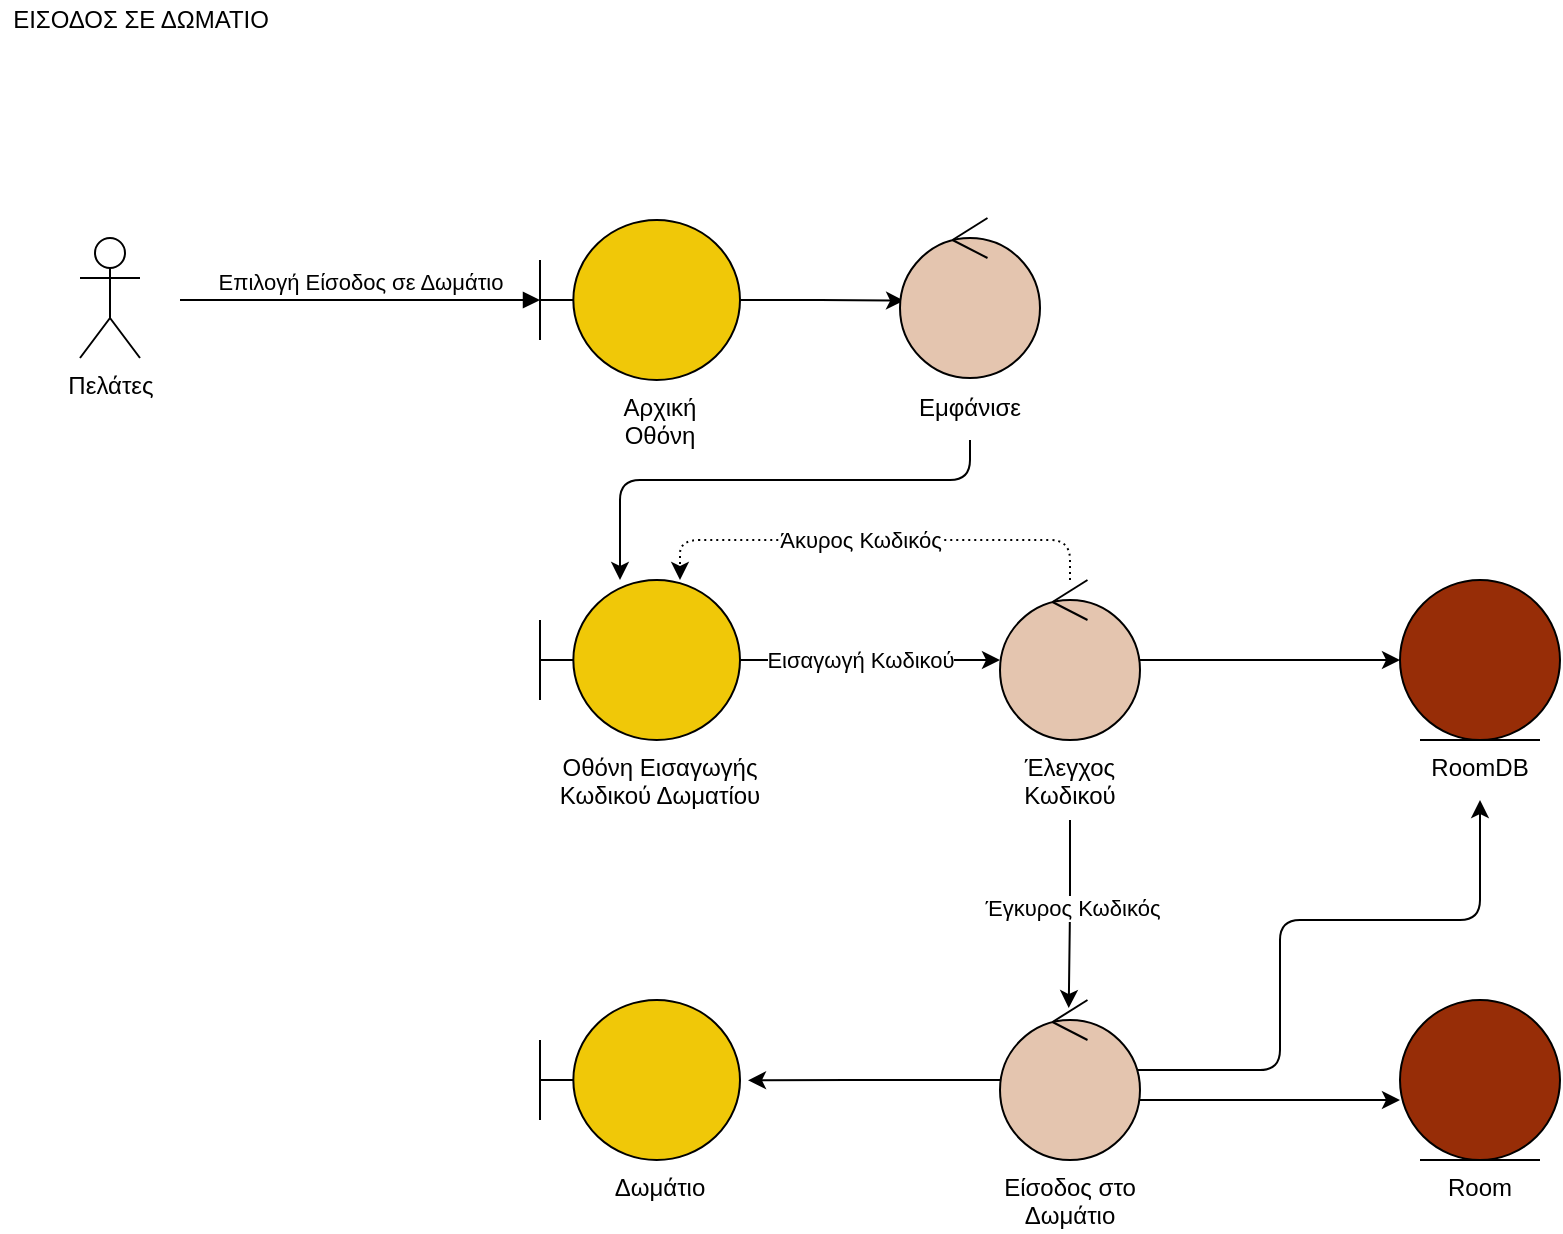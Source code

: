 <mxfile version="18.0.6" type="device"><diagram id="_NEF_zK0TXl3RWh3A6Ux" name="Page-1"><mxGraphModel dx="796" dy="584" grid="1" gridSize="10" guides="1" tooltips="1" connect="1" arrows="1" fold="1" page="1" pageScale="1" pageWidth="850" pageHeight="1100" math="0" shadow="0"><root><mxCell id="0"/><mxCell id="1" parent="0"/><mxCell id="GDVjwKHBdUetnvcOr6IY-35" value="Πελάτες" style="shape=umlActor;verticalLabelPosition=bottom;verticalAlign=top;html=1;" parent="1" vertex="1"><mxGeometry x="100" y="229" width="30" height="60" as="geometry"/></mxCell><mxCell id="GDVjwKHBdUetnvcOr6IY-36" value="ΕΙΣΟΔΟΣ ΣΕ ΔΩΜΑΤΙΟ" style="text;html=1;align=center;verticalAlign=middle;resizable=0;points=[];autosize=1;strokeColor=none;fillColor=none;" parent="1" vertex="1"><mxGeometry x="60" y="110" width="140" height="20" as="geometry"/></mxCell><mxCell id="8a_XrAeYaxQ2gmAIjx6p-5" style="edgeStyle=orthogonalEdgeStyle;rounded=0;orthogonalLoop=1;jettySize=auto;html=1;" edge="1" parent="1" source="GDVjwKHBdUetnvcOr6IY-37" target="8a_XrAeYaxQ2gmAIjx6p-4"><mxGeometry relative="1" as="geometry"/></mxCell><mxCell id="8a_XrAeYaxQ2gmAIjx6p-13" value="Εισαγωγή Κωδικού" style="edgeLabel;html=1;align=center;verticalAlign=middle;resizable=0;points=[];" vertex="1" connectable="0" parent="8a_XrAeYaxQ2gmAIjx6p-5"><mxGeometry x="-0.169" y="1" relative="1" as="geometry"><mxPoint x="6" y="1" as="offset"/></mxGeometry></mxCell><mxCell id="GDVjwKHBdUetnvcOr6IY-37" value="" style="shape=umlBoundary;whiteSpace=wrap;html=1;fillColor=#F0C808;" parent="1" vertex="1"><mxGeometry x="330" y="400" width="100" height="80" as="geometry"/></mxCell><mxCell id="GDVjwKHBdUetnvcOr6IY-38" value="Επιλογή Είσοδος σε Δωμάτιο" style="html=1;verticalAlign=bottom;endArrow=block;rounded=0;" parent="1" target="GDVjwKHBdUetnvcOr6IY-40" edge="1"><mxGeometry width="80" relative="1" as="geometry"><mxPoint x="150" y="260" as="sourcePoint"/><mxPoint x="380" y="260" as="targetPoint"/></mxGeometry></mxCell><mxCell id="GDVjwKHBdUetnvcOr6IY-39" style="edgeStyle=orthogonalEdgeStyle;rounded=0;orthogonalLoop=1;jettySize=auto;html=1;entryX=0.029;entryY=0.517;entryDx=0;entryDy=0;entryPerimeter=0;" parent="1" source="GDVjwKHBdUetnvcOr6IY-40" target="GDVjwKHBdUetnvcOr6IY-42" edge="1"><mxGeometry relative="1" as="geometry"/></mxCell><mxCell id="GDVjwKHBdUetnvcOr6IY-40" value="" style="shape=umlBoundary;whiteSpace=wrap;html=1;fillColor=#F0C808;" parent="1" vertex="1"><mxGeometry x="330" y="220" width="100" height="80" as="geometry"/></mxCell><mxCell id="GDVjwKHBdUetnvcOr6IY-41" style="edgeStyle=orthogonalEdgeStyle;rounded=1;orthogonalLoop=1;jettySize=auto;html=1;exitX=0.5;exitY=1;exitDx=0;exitDy=0;" parent="1" source="GDVjwKHBdUetnvcOr6IY-55" target="GDVjwKHBdUetnvcOr6IY-37" edge="1"><mxGeometry relative="1" as="geometry"><Array as="points"><mxPoint x="545" y="350"/><mxPoint x="370" y="350"/></Array></mxGeometry></mxCell><mxCell id="GDVjwKHBdUetnvcOr6IY-42" value="" style="ellipse;shape=umlControl;whiteSpace=wrap;html=1;fillColor=#E4C5AF;" parent="1" vertex="1"><mxGeometry x="510" y="219" width="70" height="80" as="geometry"/></mxCell><mxCell id="GDVjwKHBdUetnvcOr6IY-49" value="" style="shape=umlBoundary;whiteSpace=wrap;html=1;fillColor=#F0C808;" parent="1" vertex="1"><mxGeometry x="330" y="610" width="100" height="80" as="geometry"/></mxCell><mxCell id="GDVjwKHBdUetnvcOr6IY-54" value="&lt;meta charset=&quot;utf-8&quot;&gt;&lt;span style=&quot;font-family: helvetica; font-size: 12px; font-style: normal; font-weight: 400; letter-spacing: normal; text-indent: 0px; text-transform: none; word-spacing: 0px; display: inline; float: none;&quot;&gt;Αρχική&lt;/span&gt;&lt;br style=&quot;font-family: helvetica; font-size: 12px; font-style: normal; font-weight: 400; letter-spacing: normal; text-indent: 0px; text-transform: none; word-spacing: 0px;&quot;&gt;&lt;span style=&quot;font-family: helvetica; font-size: 12px; font-style: normal; font-weight: 400; letter-spacing: normal; text-indent: 0px; text-transform: none; word-spacing: 0px; display: inline; float: none;&quot;&gt;Οθόνη&lt;/span&gt;" style="text;whiteSpace=wrap;html=1;align=center;labelBackgroundColor=none;fontColor=default;" parent="1" vertex="1"><mxGeometry x="355" y="300" width="70" height="40" as="geometry"/></mxCell><mxCell id="GDVjwKHBdUetnvcOr6IY-55" value="&lt;meta charset=&quot;utf-8&quot;&gt;&lt;span style=&quot;font-family: helvetica; font-size: 12px; font-style: normal; font-weight: 400; letter-spacing: normal; text-indent: 0px; text-transform: none; word-spacing: 0px; display: inline; float: none;&quot;&gt;Εμφάνισε&lt;/span&gt;" style="text;whiteSpace=wrap;html=1;align=center;labelBackgroundColor=none;fontColor=default;" parent="1" vertex="1"><mxGeometry x="505" y="300" width="80" height="30" as="geometry"/></mxCell><mxCell id="GDVjwKHBdUetnvcOr6IY-56" value="&lt;span style=&quot;font-family: helvetica; font-size: 12px; font-style: normal; font-weight: 400; letter-spacing: normal; text-indent: 0px; text-transform: none; word-spacing: 0px; display: inline; float: none;&quot;&gt;Οθόνη Εισαγωγής &lt;br&gt;Κωδικού Δωματίου&lt;/span&gt;" style="text;whiteSpace=wrap;html=1;align=center;labelBackgroundColor=none;fontColor=default;" parent="1" vertex="1"><mxGeometry x="270" y="480" width="240" height="40" as="geometry"/></mxCell><mxCell id="GDVjwKHBdUetnvcOr6IY-58" value="&lt;meta charset=&quot;utf-8&quot;&gt;&lt;span style=&quot;font-family: helvetica; font-size: 12px; font-style: normal; font-weight: 400; letter-spacing: normal; text-indent: 0px; text-transform: none; word-spacing: 0px; display: inline; float: none;&quot;&gt;Δωμάτιο&lt;/span&gt;" style="text;whiteSpace=wrap;html=1;align=center;labelBackgroundColor=none;fontColor=default;" parent="1" vertex="1"><mxGeometry x="355" y="690" width="70" height="30" as="geometry"/></mxCell><mxCell id="8a_XrAeYaxQ2gmAIjx6p-3" value="" style="group" vertex="1" connectable="0" parent="1"><mxGeometry x="760" y="400" width="80" height="110" as="geometry"/></mxCell><mxCell id="GDVjwKHBdUetnvcOr6IY-61" value="&lt;font face=&quot;helvetica&quot;&gt;RoomDB&lt;br&gt;&lt;/font&gt;" style="text;whiteSpace=wrap;html=1;align=center;labelBackgroundColor=none;fontColor=default;" parent="8a_XrAeYaxQ2gmAIjx6p-3" vertex="1"><mxGeometry y="80" width="80" height="30" as="geometry"/></mxCell><mxCell id="GDVjwKHBdUetnvcOr6IY-63" value="" style="ellipse;shape=umlEntity;whiteSpace=wrap;html=1;fillColor=#972D07;" parent="8a_XrAeYaxQ2gmAIjx6p-3" vertex="1"><mxGeometry width="80" height="80" as="geometry"/></mxCell><mxCell id="8a_XrAeYaxQ2gmAIjx6p-10" style="edgeStyle=orthogonalEdgeStyle;rounded=0;orthogonalLoop=1;jettySize=auto;html=1;entryX=0;entryY=0.5;entryDx=0;entryDy=0;" edge="1" parent="1" source="8a_XrAeYaxQ2gmAIjx6p-4" target="GDVjwKHBdUetnvcOr6IY-63"><mxGeometry relative="1" as="geometry"/></mxCell><mxCell id="8a_XrAeYaxQ2gmAIjx6p-11" style="edgeStyle=orthogonalEdgeStyle;rounded=1;orthogonalLoop=1;jettySize=auto;html=1;entryX=0.7;entryY=0;entryDx=0;entryDy=0;entryPerimeter=0;dashed=1;dashPattern=1 2;" edge="1" parent="1" source="8a_XrAeYaxQ2gmAIjx6p-4" target="GDVjwKHBdUetnvcOr6IY-37"><mxGeometry relative="1" as="geometry"><Array as="points"><mxPoint x="595" y="380"/><mxPoint x="400" y="380"/></Array></mxGeometry></mxCell><mxCell id="8a_XrAeYaxQ2gmAIjx6p-12" value="Άκυρος Κωδικός" style="edgeLabel;html=1;align=center;verticalAlign=middle;resizable=0;points=[];" vertex="1" connectable="0" parent="8a_XrAeYaxQ2gmAIjx6p-11"><mxGeometry x="-0.2" relative="1" as="geometry"><mxPoint x="-31" as="offset"/></mxGeometry></mxCell><mxCell id="8a_XrAeYaxQ2gmAIjx6p-15" style="edgeStyle=orthogonalEdgeStyle;rounded=1;orthogonalLoop=1;jettySize=auto;html=1;entryX=0.491;entryY=0.05;entryDx=0;entryDy=0;entryPerimeter=0;exitX=0.5;exitY=1;exitDx=0;exitDy=0;" edge="1" parent="1" source="8a_XrAeYaxQ2gmAIjx6p-6" target="8a_XrAeYaxQ2gmAIjx6p-17"><mxGeometry relative="1" as="geometry"><mxPoint x="595" y="610" as="targetPoint"/><mxPoint x="595" y="520" as="sourcePoint"/></mxGeometry></mxCell><mxCell id="8a_XrAeYaxQ2gmAIjx6p-25" value="Έγκυρος Κωδικός" style="edgeLabel;html=1;align=center;verticalAlign=middle;resizable=0;points=[];" vertex="1" connectable="0" parent="8a_XrAeYaxQ2gmAIjx6p-15"><mxGeometry x="-0.036" y="-1" relative="1" as="geometry"><mxPoint x="2" y="-1" as="offset"/></mxGeometry></mxCell><mxCell id="8a_XrAeYaxQ2gmAIjx6p-16" value="" style="group" vertex="1" connectable="0" parent="1"><mxGeometry x="555" y="610" width="80" height="110" as="geometry"/></mxCell><mxCell id="8a_XrAeYaxQ2gmAIjx6p-17" value="" style="ellipse;shape=umlControl;whiteSpace=wrap;html=1;fillColor=#E4C5AF;" vertex="1" parent="8a_XrAeYaxQ2gmAIjx6p-16"><mxGeometry x="5" width="70" height="80" as="geometry"/></mxCell><mxCell id="8a_XrAeYaxQ2gmAIjx6p-18" value="&lt;font face=&quot;helvetica&quot;&gt;Είσοδος στο Δωμάτιο&lt;/font&gt;" style="text;whiteSpace=wrap;html=1;align=center;labelBackgroundColor=none;fontColor=default;" vertex="1" parent="8a_XrAeYaxQ2gmAIjx6p-16"><mxGeometry y="80" width="80" height="30" as="geometry"/></mxCell><mxCell id="8a_XrAeYaxQ2gmAIjx6p-19" value="" style="group" vertex="1" connectable="0" parent="1"><mxGeometry x="555" y="400" width="80" height="120" as="geometry"/></mxCell><mxCell id="8a_XrAeYaxQ2gmAIjx6p-4" value="" style="ellipse;shape=umlControl;whiteSpace=wrap;html=1;fillColor=#E4C5AF;" vertex="1" parent="8a_XrAeYaxQ2gmAIjx6p-19"><mxGeometry x="5" width="70" height="80" as="geometry"/></mxCell><mxCell id="8a_XrAeYaxQ2gmAIjx6p-6" value="&lt;font face=&quot;helvetica&quot;&gt;Έλεγχος Κωδικού&lt;/font&gt;" style="text;whiteSpace=wrap;html=1;align=center;labelBackgroundColor=none;fontColor=default;" vertex="1" parent="8a_XrAeYaxQ2gmAIjx6p-19"><mxGeometry y="80" width="80" height="40" as="geometry"/></mxCell><mxCell id="8a_XrAeYaxQ2gmAIjx6p-20" value="" style="group" vertex="1" connectable="0" parent="1"><mxGeometry x="760" y="610" width="80" height="110" as="geometry"/></mxCell><mxCell id="8a_XrAeYaxQ2gmAIjx6p-21" value="&lt;font face=&quot;helvetica&quot;&gt;Room&lt;br&gt;&lt;/font&gt;" style="text;whiteSpace=wrap;html=1;align=center;labelBackgroundColor=none;fontColor=default;" vertex="1" parent="8a_XrAeYaxQ2gmAIjx6p-20"><mxGeometry y="80" width="80" height="30" as="geometry"/></mxCell><mxCell id="8a_XrAeYaxQ2gmAIjx6p-22" value="" style="ellipse;shape=umlEntity;whiteSpace=wrap;html=1;fillColor=#972D07;" vertex="1" parent="8a_XrAeYaxQ2gmAIjx6p-20"><mxGeometry width="80" height="80" as="geometry"/></mxCell><mxCell id="8a_XrAeYaxQ2gmAIjx6p-24" style="edgeStyle=orthogonalEdgeStyle;rounded=1;orthogonalLoop=1;jettySize=auto;html=1;" edge="1" parent="1"><mxGeometry relative="1" as="geometry"><mxPoint x="630" y="660" as="sourcePoint"/><mxPoint x="760" y="660" as="targetPoint"/><Array as="points"><mxPoint x="760" y="660"/></Array></mxGeometry></mxCell><mxCell id="8a_XrAeYaxQ2gmAIjx6p-26" style="edgeStyle=orthogonalEdgeStyle;rounded=1;orthogonalLoop=1;jettySize=auto;html=1;entryX=0.5;entryY=1;entryDx=0;entryDy=0;exitX=0.983;exitY=0.437;exitDx=0;exitDy=0;exitPerimeter=0;" edge="1" parent="1" source="8a_XrAeYaxQ2gmAIjx6p-17" target="GDVjwKHBdUetnvcOr6IY-61"><mxGeometry relative="1" as="geometry"><Array as="points"><mxPoint x="700" y="645"/><mxPoint x="700" y="570"/><mxPoint x="800" y="570"/></Array></mxGeometry></mxCell><mxCell id="8a_XrAeYaxQ2gmAIjx6p-27" style="edgeStyle=orthogonalEdgeStyle;rounded=1;orthogonalLoop=1;jettySize=auto;html=1;entryX=1.04;entryY=0.502;entryDx=0;entryDy=0;entryPerimeter=0;" edge="1" parent="1" source="8a_XrAeYaxQ2gmAIjx6p-17" target="GDVjwKHBdUetnvcOr6IY-49"><mxGeometry relative="1" as="geometry"/></mxCell></root></mxGraphModel></diagram></mxfile>